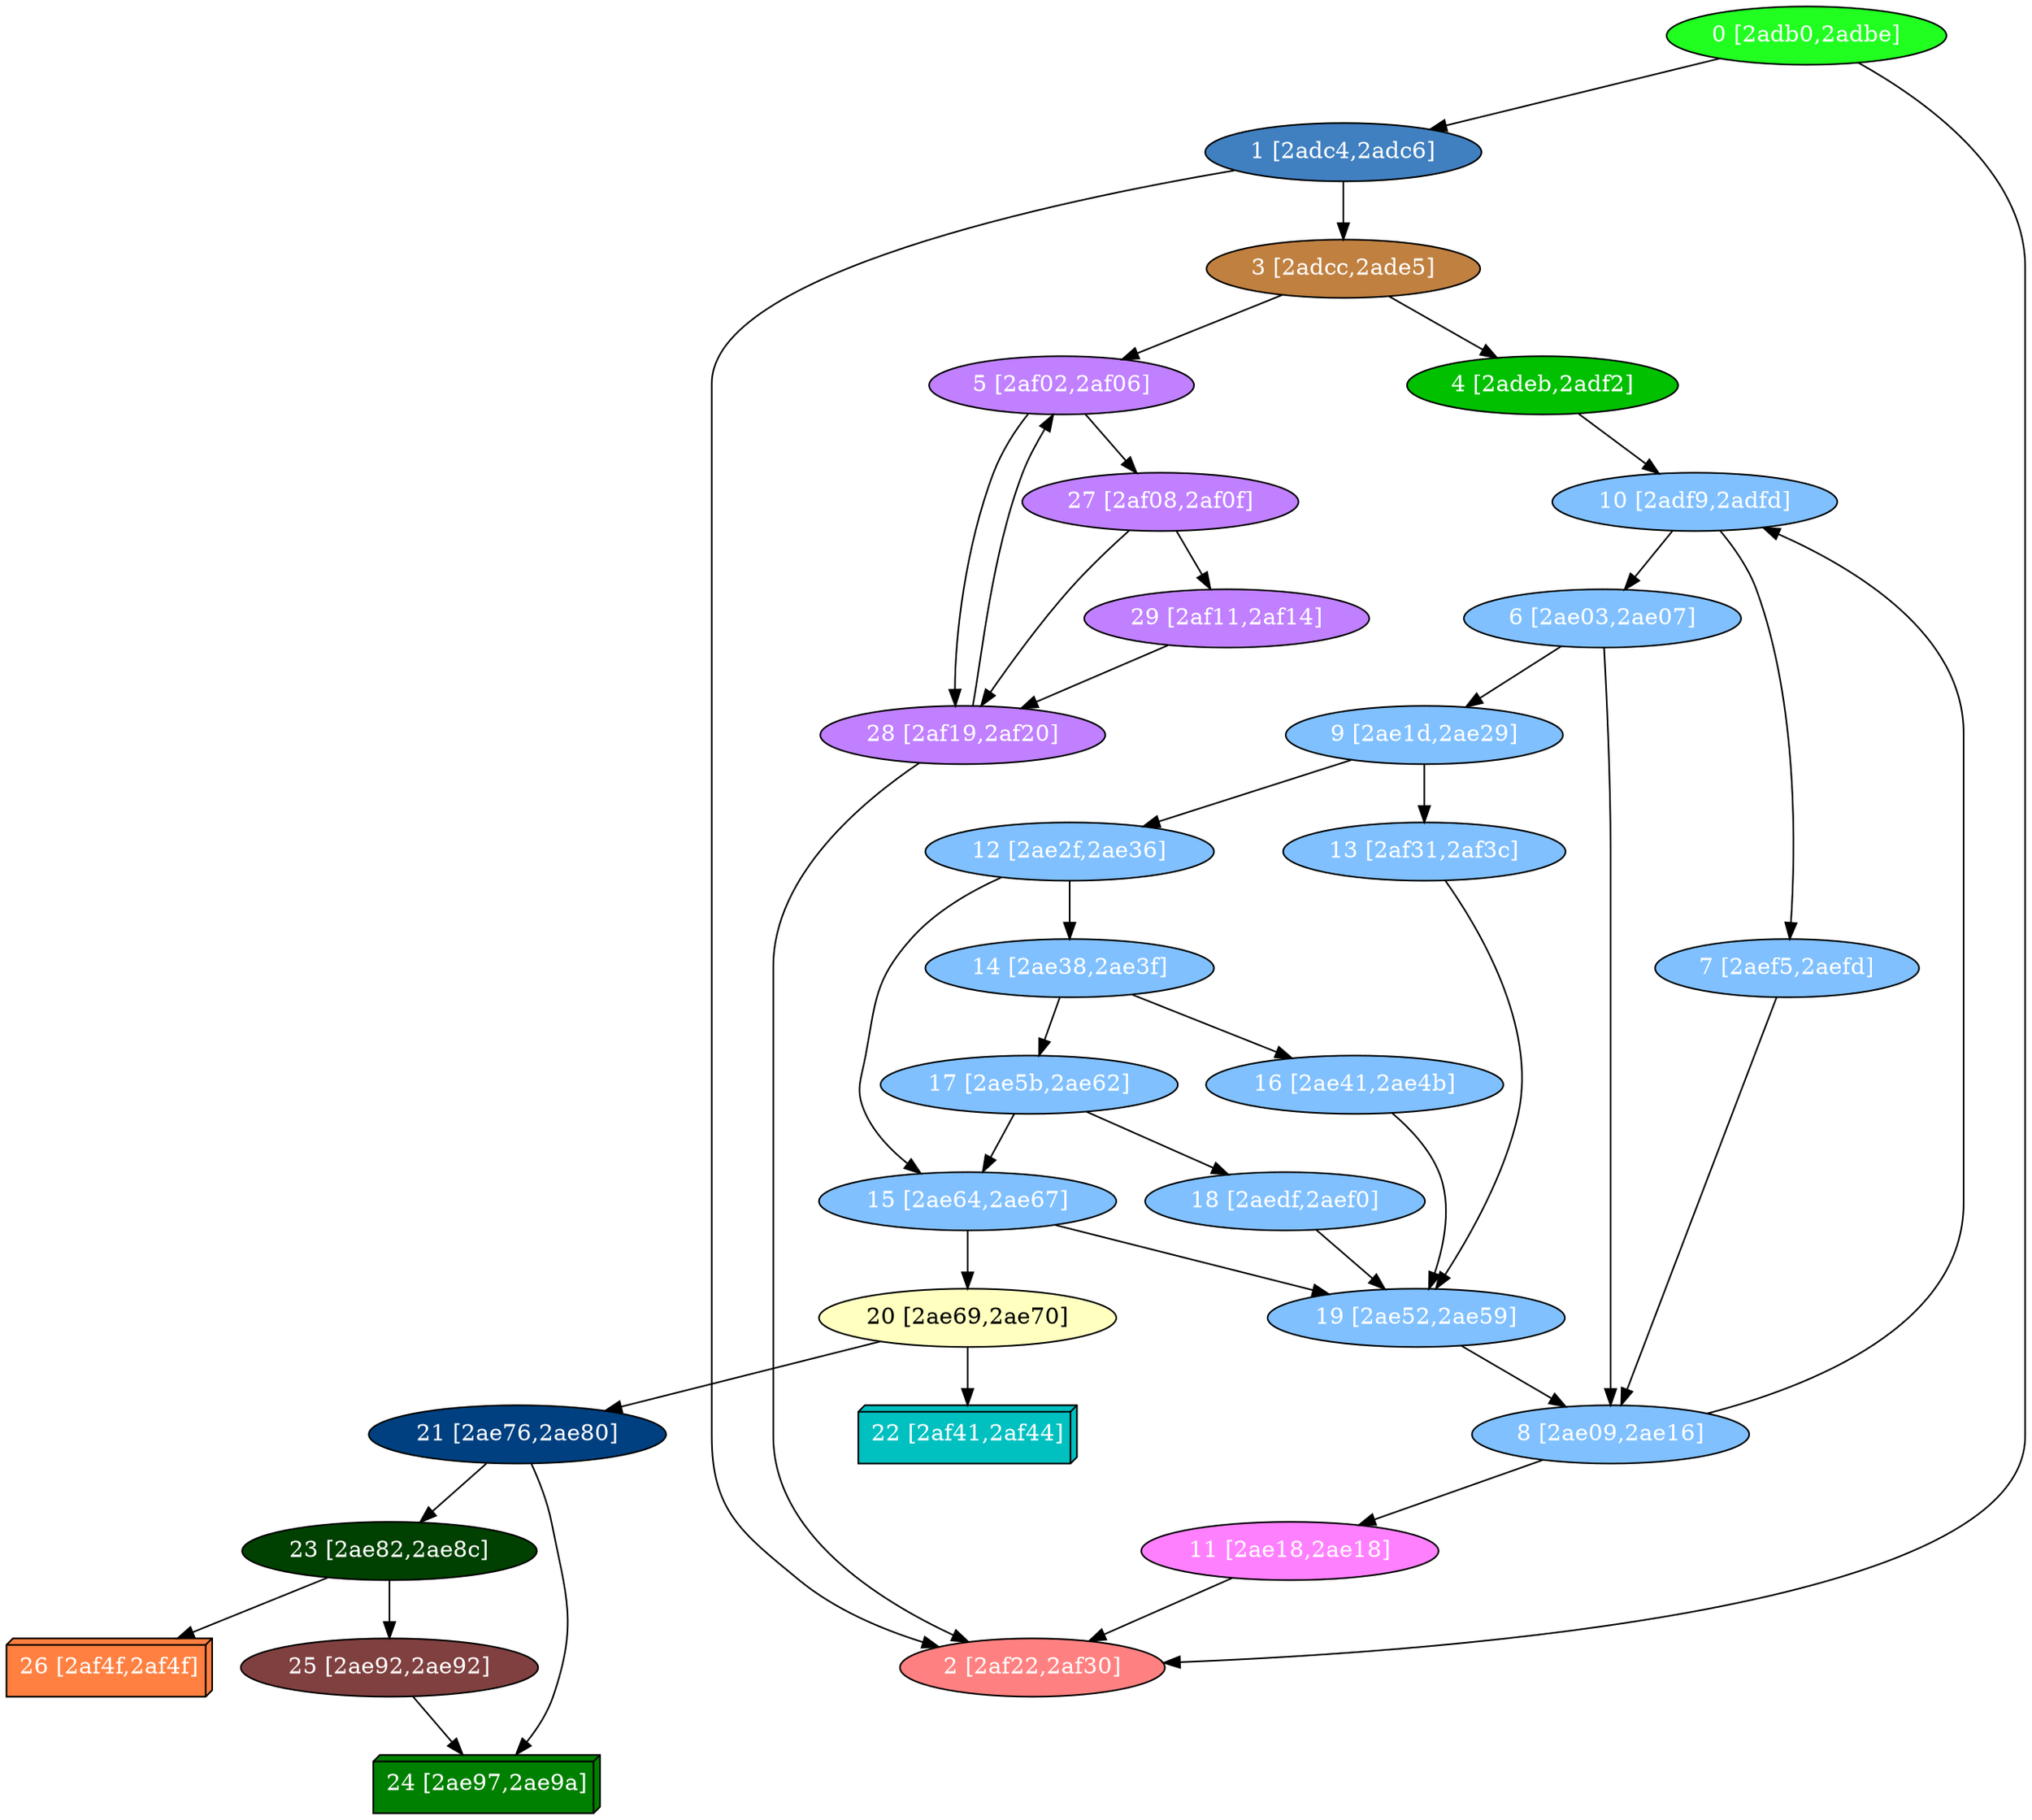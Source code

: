 diGraph libnss3{
	libnss3_0  [style=filled fillcolor="#20FF20" fontcolor="#ffffff" shape=oval label="0 [2adb0,2adbe]"]
	libnss3_1  [style=filled fillcolor="#4080C0" fontcolor="#ffffff" shape=oval label="1 [2adc4,2adc6]"]
	libnss3_2  [style=filled fillcolor="#FF8080" fontcolor="#ffffff" shape=oval label="2 [2af22,2af30]"]
	libnss3_3  [style=filled fillcolor="#C08040" fontcolor="#ffffff" shape=oval label="3 [2adcc,2ade5]"]
	libnss3_4  [style=filled fillcolor="#00C000" fontcolor="#ffffff" shape=oval label="4 [2adeb,2adf2]"]
	libnss3_5  [style=filled fillcolor="#C080FF" fontcolor="#ffffff" shape=oval label="5 [2af02,2af06]"]
	libnss3_6  [style=filled fillcolor="#80C0FF" fontcolor="#ffffff" shape=oval label="6 [2ae03,2ae07]"]
	libnss3_7  [style=filled fillcolor="#80C0FF" fontcolor="#ffffff" shape=oval label="7 [2aef5,2aefd]"]
	libnss3_8  [style=filled fillcolor="#80C0FF" fontcolor="#ffffff" shape=oval label="8 [2ae09,2ae16]"]
	libnss3_9  [style=filled fillcolor="#80C0FF" fontcolor="#ffffff" shape=oval label="9 [2ae1d,2ae29]"]
	libnss3_a  [style=filled fillcolor="#80C0FF" fontcolor="#ffffff" shape=oval label="10 [2adf9,2adfd]"]
	libnss3_b  [style=filled fillcolor="#FF80FF" fontcolor="#ffffff" shape=oval label="11 [2ae18,2ae18]"]
	libnss3_c  [style=filled fillcolor="#80C0FF" fontcolor="#ffffff" shape=oval label="12 [2ae2f,2ae36]"]
	libnss3_d  [style=filled fillcolor="#80C0FF" fontcolor="#ffffff" shape=oval label="13 [2af31,2af3c]"]
	libnss3_e  [style=filled fillcolor="#80C0FF" fontcolor="#ffffff" shape=oval label="14 [2ae38,2ae3f]"]
	libnss3_f  [style=filled fillcolor="#80C0FF" fontcolor="#ffffff" shape=oval label="15 [2ae64,2ae67]"]
	libnss3_10  [style=filled fillcolor="#80C0FF" fontcolor="#ffffff" shape=oval label="16 [2ae41,2ae4b]"]
	libnss3_11  [style=filled fillcolor="#80C0FF" fontcolor="#ffffff" shape=oval label="17 [2ae5b,2ae62]"]
	libnss3_12  [style=filled fillcolor="#80C0FF" fontcolor="#ffffff" shape=oval label="18 [2aedf,2aef0]"]
	libnss3_13  [style=filled fillcolor="#80C0FF" fontcolor="#ffffff" shape=oval label="19 [2ae52,2ae59]"]
	libnss3_14  [style=filled fillcolor="#FFFFC0" fontcolor="#000000" shape=oval label="20 [2ae69,2ae70]"]
	libnss3_15  [style=filled fillcolor="#004080" fontcolor="#ffffff" shape=oval label="21 [2ae76,2ae80]"]
	libnss3_16  [style=filled fillcolor="#00C0C0" fontcolor="#ffffff" shape=box3d label="22 [2af41,2af44]"]
	libnss3_17  [style=filled fillcolor="#004000" fontcolor="#ffffff" shape=oval label="23 [2ae82,2ae8c]"]
	libnss3_18  [style=filled fillcolor="#008000" fontcolor="#ffffff" shape=box3d label="24 [2ae97,2ae9a]"]
	libnss3_19  [style=filled fillcolor="#804040" fontcolor="#ffffff" shape=oval label="25 [2ae92,2ae92]"]
	libnss3_1a  [style=filled fillcolor="#FF8040" fontcolor="#ffffff" shape=box3d label="26 [2af4f,2af4f]"]
	libnss3_1b  [style=filled fillcolor="#C080FF" fontcolor="#ffffff" shape=oval label="27 [2af08,2af0f]"]
	libnss3_1c  [style=filled fillcolor="#C080FF" fontcolor="#ffffff" shape=oval label="28 [2af19,2af20]"]
	libnss3_1d  [style=filled fillcolor="#C080FF" fontcolor="#ffffff" shape=oval label="29 [2af11,2af14]"]

	libnss3_0 -> libnss3_1
	libnss3_0 -> libnss3_2
	libnss3_1 -> libnss3_2
	libnss3_1 -> libnss3_3
	libnss3_3 -> libnss3_4
	libnss3_3 -> libnss3_5
	libnss3_4 -> libnss3_a
	libnss3_5 -> libnss3_1b
	libnss3_5 -> libnss3_1c
	libnss3_6 -> libnss3_8
	libnss3_6 -> libnss3_9
	libnss3_7 -> libnss3_8
	libnss3_8 -> libnss3_a
	libnss3_8 -> libnss3_b
	libnss3_9 -> libnss3_c
	libnss3_9 -> libnss3_d
	libnss3_a -> libnss3_6
	libnss3_a -> libnss3_7
	libnss3_b -> libnss3_2
	libnss3_c -> libnss3_e
	libnss3_c -> libnss3_f
	libnss3_d -> libnss3_13
	libnss3_e -> libnss3_10
	libnss3_e -> libnss3_11
	libnss3_f -> libnss3_13
	libnss3_f -> libnss3_14
	libnss3_10 -> libnss3_13
	libnss3_11 -> libnss3_f
	libnss3_11 -> libnss3_12
	libnss3_12 -> libnss3_13
	libnss3_13 -> libnss3_8
	libnss3_14 -> libnss3_15
	libnss3_14 -> libnss3_16
	libnss3_15 -> libnss3_17
	libnss3_15 -> libnss3_18
	libnss3_17 -> libnss3_19
	libnss3_17 -> libnss3_1a
	libnss3_19 -> libnss3_18
	libnss3_1b -> libnss3_1c
	libnss3_1b -> libnss3_1d
	libnss3_1c -> libnss3_2
	libnss3_1c -> libnss3_5
	libnss3_1d -> libnss3_1c
}